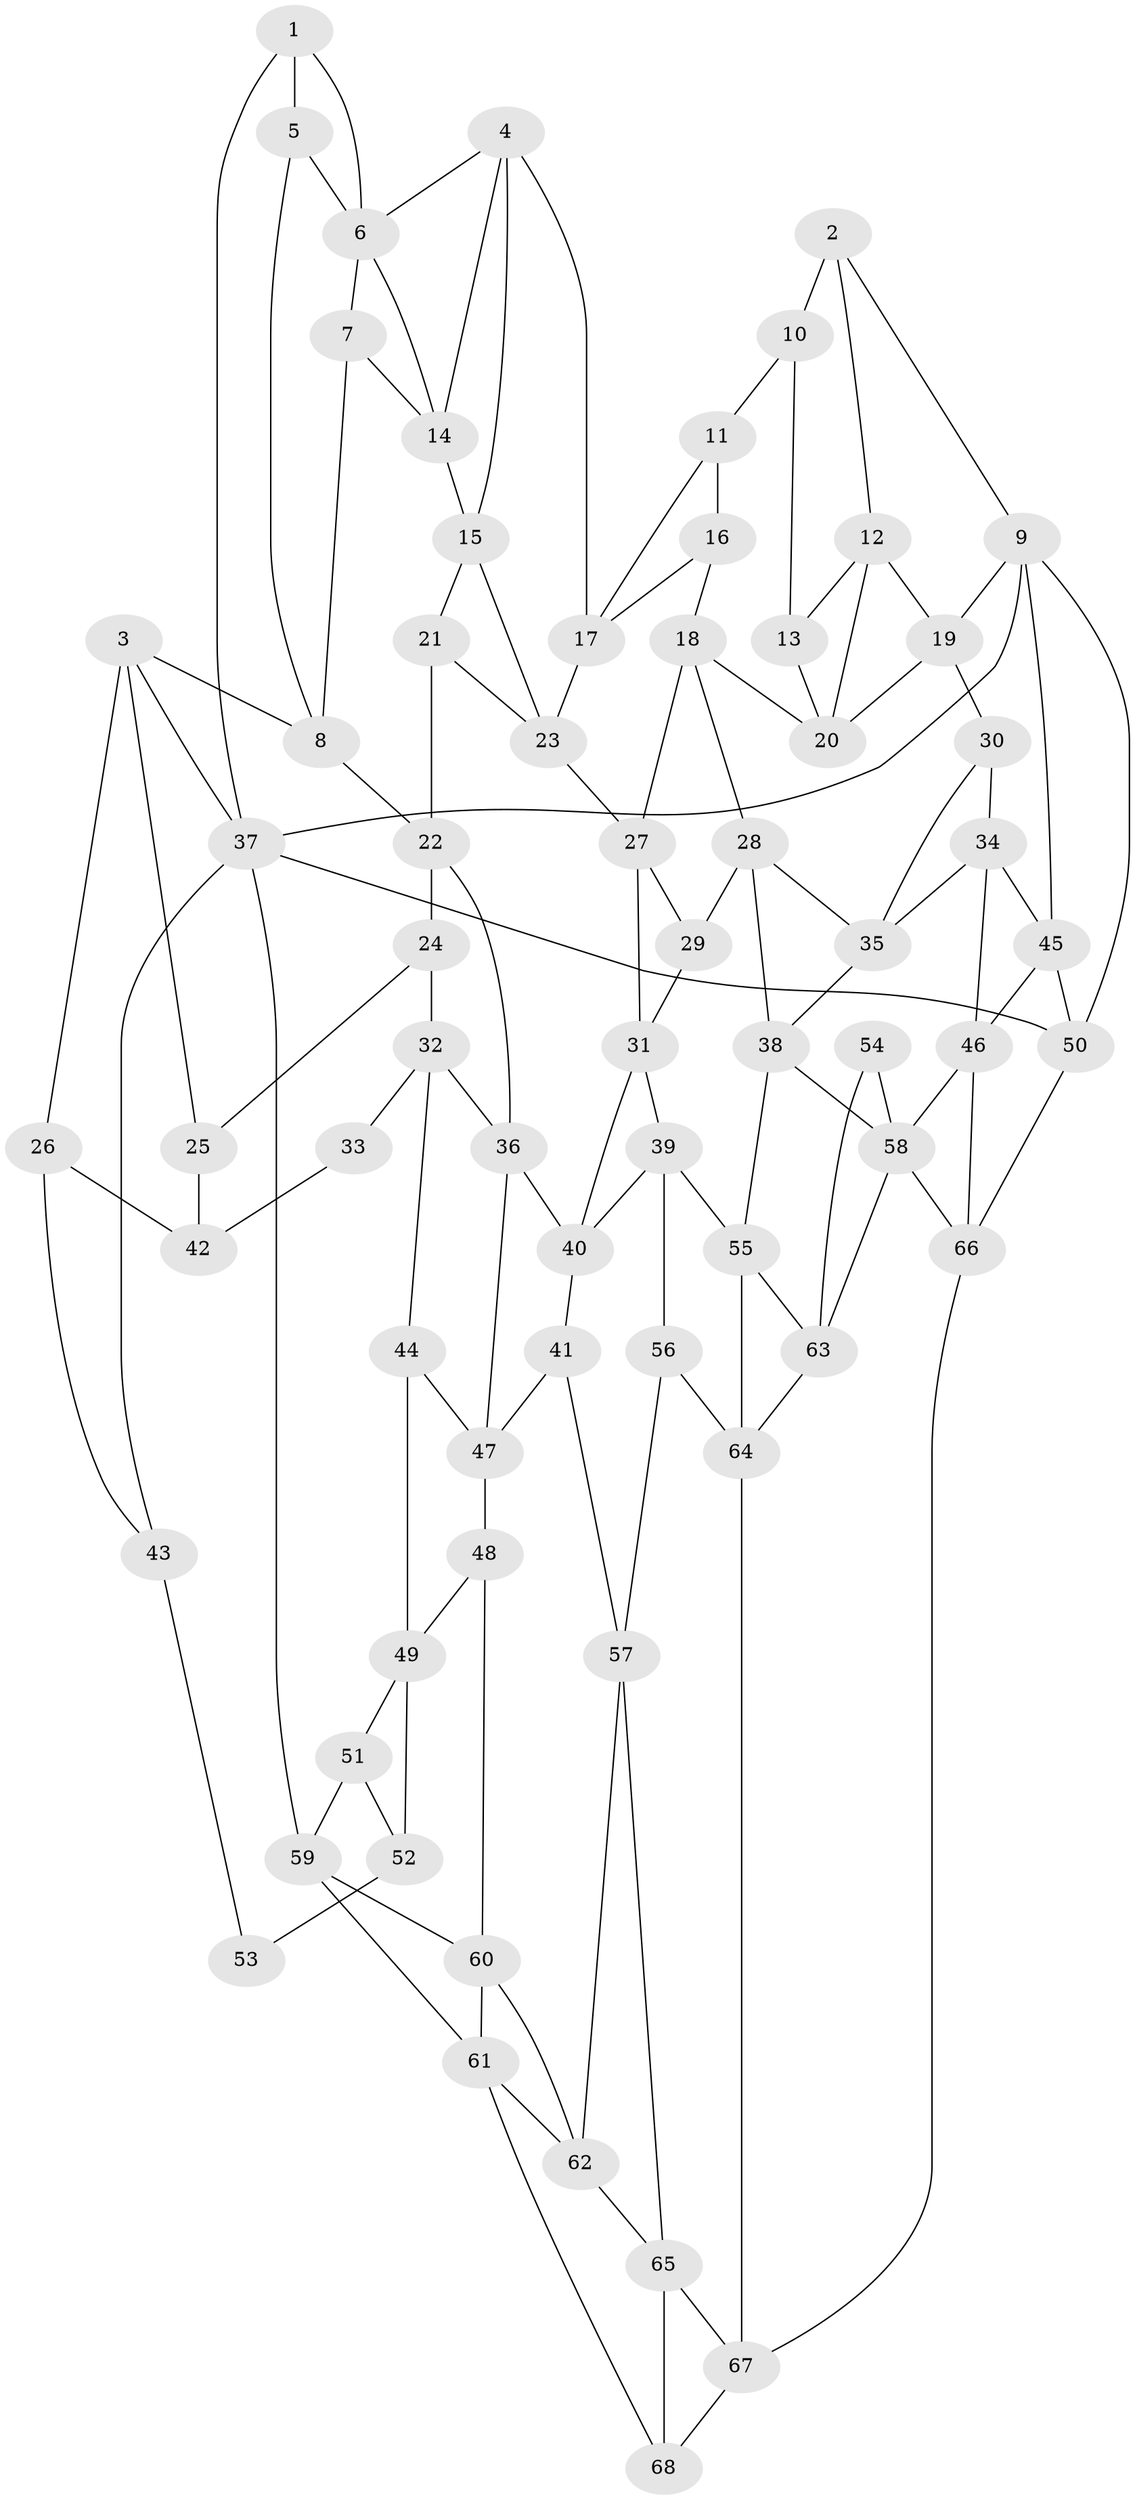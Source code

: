 // original degree distribution, {3: 0.029411764705882353, 4: 0.22058823529411764, 6: 0.23529411764705882, 5: 0.5147058823529411}
// Generated by graph-tools (version 1.1) at 2025/03/03/09/25 03:03:18]
// undirected, 68 vertices, 124 edges
graph export_dot {
graph [start="1"]
  node [color=gray90,style=filled];
  1;
  2;
  3;
  4;
  5;
  6;
  7;
  8;
  9;
  10;
  11;
  12;
  13;
  14;
  15;
  16;
  17;
  18;
  19;
  20;
  21;
  22;
  23;
  24;
  25;
  26;
  27;
  28;
  29;
  30;
  31;
  32;
  33;
  34;
  35;
  36;
  37;
  38;
  39;
  40;
  41;
  42;
  43;
  44;
  45;
  46;
  47;
  48;
  49;
  50;
  51;
  52;
  53;
  54;
  55;
  56;
  57;
  58;
  59;
  60;
  61;
  62;
  63;
  64;
  65;
  66;
  67;
  68;
  1 -- 5 [weight=1.0];
  1 -- 6 [weight=1.0];
  1 -- 37 [weight=1.0];
  2 -- 9 [weight=1.0];
  2 -- 10 [weight=2.0];
  2 -- 12 [weight=1.0];
  3 -- 8 [weight=1.0];
  3 -- 25 [weight=1.0];
  3 -- 26 [weight=1.0];
  3 -- 37 [weight=1.0];
  4 -- 6 [weight=1.0];
  4 -- 14 [weight=1.0];
  4 -- 15 [weight=1.0];
  4 -- 17 [weight=1.0];
  5 -- 6 [weight=2.0];
  5 -- 8 [weight=1.0];
  6 -- 7 [weight=1.0];
  6 -- 14 [weight=1.0];
  7 -- 8 [weight=1.0];
  7 -- 14 [weight=1.0];
  8 -- 22 [weight=1.0];
  9 -- 19 [weight=1.0];
  9 -- 37 [weight=1.0];
  9 -- 45 [weight=1.0];
  9 -- 50 [weight=1.0];
  10 -- 11 [weight=2.0];
  10 -- 13 [weight=1.0];
  11 -- 16 [weight=1.0];
  11 -- 17 [weight=1.0];
  12 -- 13 [weight=1.0];
  12 -- 19 [weight=1.0];
  12 -- 20 [weight=1.0];
  13 -- 20 [weight=1.0];
  14 -- 15 [weight=1.0];
  15 -- 21 [weight=1.0];
  15 -- 23 [weight=1.0];
  16 -- 17 [weight=1.0];
  16 -- 18 [weight=1.0];
  17 -- 23 [weight=1.0];
  18 -- 20 [weight=1.0];
  18 -- 27 [weight=1.0];
  18 -- 28 [weight=1.0];
  19 -- 20 [weight=1.0];
  19 -- 30 [weight=1.0];
  21 -- 22 [weight=1.0];
  21 -- 23 [weight=1.0];
  22 -- 24 [weight=1.0];
  22 -- 36 [weight=1.0];
  23 -- 27 [weight=1.0];
  24 -- 25 [weight=1.0];
  24 -- 32 [weight=1.0];
  25 -- 42 [weight=2.0];
  26 -- 42 [weight=1.0];
  26 -- 43 [weight=1.0];
  27 -- 29 [weight=1.0];
  27 -- 31 [weight=1.0];
  28 -- 29 [weight=1.0];
  28 -- 35 [weight=1.0];
  28 -- 38 [weight=1.0];
  29 -- 31 [weight=1.0];
  30 -- 34 [weight=1.0];
  30 -- 35 [weight=1.0];
  31 -- 39 [weight=1.0];
  31 -- 40 [weight=1.0];
  32 -- 33 [weight=1.0];
  32 -- 36 [weight=1.0];
  32 -- 44 [weight=1.0];
  33 -- 42 [weight=2.0];
  34 -- 35 [weight=1.0];
  34 -- 45 [weight=1.0];
  34 -- 46 [weight=1.0];
  35 -- 38 [weight=1.0];
  36 -- 40 [weight=1.0];
  36 -- 47 [weight=1.0];
  37 -- 43 [weight=1.0];
  37 -- 50 [weight=1.0];
  37 -- 59 [weight=1.0];
  38 -- 55 [weight=1.0];
  38 -- 58 [weight=1.0];
  39 -- 40 [weight=1.0];
  39 -- 55 [weight=1.0];
  39 -- 56 [weight=1.0];
  40 -- 41 [weight=1.0];
  41 -- 47 [weight=1.0];
  41 -- 57 [weight=1.0];
  43 -- 53 [weight=2.0];
  44 -- 47 [weight=1.0];
  44 -- 49 [weight=1.0];
  45 -- 46 [weight=1.0];
  45 -- 50 [weight=1.0];
  46 -- 58 [weight=1.0];
  46 -- 66 [weight=1.0];
  47 -- 48 [weight=1.0];
  48 -- 49 [weight=1.0];
  48 -- 60 [weight=1.0];
  49 -- 51 [weight=1.0];
  49 -- 52 [weight=1.0];
  50 -- 66 [weight=1.0];
  51 -- 52 [weight=1.0];
  51 -- 59 [weight=1.0];
  52 -- 53 [weight=2.0];
  54 -- 58 [weight=2.0];
  54 -- 63 [weight=1.0];
  55 -- 63 [weight=1.0];
  55 -- 64 [weight=1.0];
  56 -- 57 [weight=1.0];
  56 -- 64 [weight=1.0];
  57 -- 62 [weight=1.0];
  57 -- 65 [weight=1.0];
  58 -- 63 [weight=1.0];
  58 -- 66 [weight=1.0];
  59 -- 60 [weight=1.0];
  59 -- 61 [weight=1.0];
  60 -- 61 [weight=1.0];
  60 -- 62 [weight=1.0];
  61 -- 62 [weight=1.0];
  61 -- 68 [weight=1.0];
  62 -- 65 [weight=1.0];
  63 -- 64 [weight=1.0];
  64 -- 67 [weight=1.0];
  65 -- 67 [weight=1.0];
  65 -- 68 [weight=1.0];
  66 -- 67 [weight=1.0];
  67 -- 68 [weight=1.0];
}
